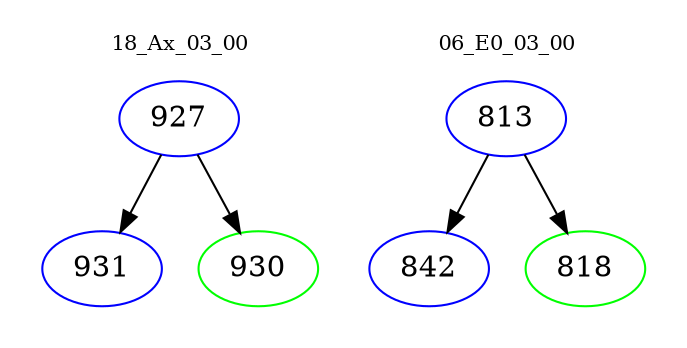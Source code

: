 digraph{
subgraph cluster_0 {
color = white
label = "18_Ax_03_00";
fontsize=10;
T0_927 [label="927", color="blue"]
T0_927 -> T0_931 [color="black"]
T0_931 [label="931", color="blue"]
T0_927 -> T0_930 [color="black"]
T0_930 [label="930", color="green"]
}
subgraph cluster_1 {
color = white
label = "06_E0_03_00";
fontsize=10;
T1_813 [label="813", color="blue"]
T1_813 -> T1_842 [color="black"]
T1_842 [label="842", color="blue"]
T1_813 -> T1_818 [color="black"]
T1_818 [label="818", color="green"]
}
}
